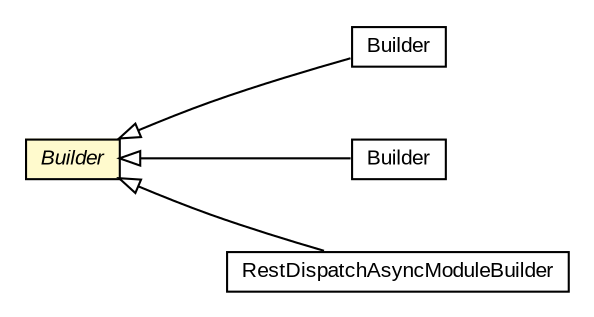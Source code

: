 #!/usr/local/bin/dot
#
# Class diagram 
# Generated by UMLGraph version R5_6-24-gf6e263 (http://www.umlgraph.org/)
#

digraph G {
	edge [fontname="arial",fontsize=10,labelfontname="arial",labelfontsize=10];
	node [fontname="arial",fontsize=10,shape=plaintext];
	nodesep=0.25;
	ranksep=0.5;
	rankdir=LR;
	// com.gwtplatform.dispatch.client.gin.DispatchAsyncModule.Builder
	c92253 [label=<<table title="com.gwtplatform.dispatch.client.gin.DispatchAsyncModule.Builder" border="0" cellborder="1" cellspacing="0" cellpadding="2" port="p" href="./DispatchAsyncModule.Builder.html">
		<tr><td><table border="0" cellspacing="0" cellpadding="1">
<tr><td align="center" balign="center"> Builder </td></tr>
		</table></td></tr>
		</table>>, URL="./DispatchAsyncModule.Builder.html", fontname="arial", fontcolor="black", fontsize=10.0];
	// com.gwtplatform.dispatch.client.gin.AbstractDispatchAsyncModule.Builder
	c92255 [label=<<table title="com.gwtplatform.dispatch.client.gin.AbstractDispatchAsyncModule.Builder" border="0" cellborder="1" cellspacing="0" cellpadding="2" port="p" bgcolor="lemonChiffon" href="./AbstractDispatchAsyncModule.Builder.html">
		<tr><td><table border="0" cellspacing="0" cellpadding="1">
<tr><td align="center" balign="center"><font face="arial italic"> Builder </font></td></tr>
		</table></td></tr>
		</table>>, URL="./AbstractDispatchAsyncModule.Builder.html", fontname="arial", fontcolor="black", fontsize=10.0];
	// com.gwtplatform.dispatch.rpc.client.gin.RpcDispatchAsyncModule.Builder
	c92264 [label=<<table title="com.gwtplatform.dispatch.rpc.client.gin.RpcDispatchAsyncModule.Builder" border="0" cellborder="1" cellspacing="0" cellpadding="2" port="p" href="../../rpc/client/gin/RpcDispatchAsyncModule.Builder.html">
		<tr><td><table border="0" cellspacing="0" cellpadding="1">
<tr><td align="center" balign="center"> Builder </td></tr>
		</table></td></tr>
		</table>>, URL="../../rpc/client/gin/RpcDispatchAsyncModule.Builder.html", fontname="arial", fontcolor="black", fontsize=10.0];
	// com.gwtplatform.dispatch.rest.client.gin.RestDispatchAsyncModuleBuilder
	c92501 [label=<<table title="com.gwtplatform.dispatch.rest.client.gin.RestDispatchAsyncModuleBuilder" border="0" cellborder="1" cellspacing="0" cellpadding="2" port="p" href="../../rest/client/gin/RestDispatchAsyncModuleBuilder.html">
		<tr><td><table border="0" cellspacing="0" cellpadding="1">
<tr><td align="center" balign="center"> RestDispatchAsyncModuleBuilder </td></tr>
		</table></td></tr>
		</table>>, URL="../../rest/client/gin/RestDispatchAsyncModuleBuilder.html", fontname="arial", fontcolor="black", fontsize=10.0];
	//com.gwtplatform.dispatch.client.gin.DispatchAsyncModule.Builder extends com.gwtplatform.dispatch.client.gin.AbstractDispatchAsyncModule.Builder
	c92255:p -> c92253:p [dir=back,arrowtail=empty];
	//com.gwtplatform.dispatch.rpc.client.gin.RpcDispatchAsyncModule.Builder extends com.gwtplatform.dispatch.client.gin.AbstractDispatchAsyncModule.Builder
	c92255:p -> c92264:p [dir=back,arrowtail=empty];
	//com.gwtplatform.dispatch.rest.client.gin.RestDispatchAsyncModuleBuilder extends com.gwtplatform.dispatch.client.gin.AbstractDispatchAsyncModule.Builder
	c92255:p -> c92501:p [dir=back,arrowtail=empty];
}

